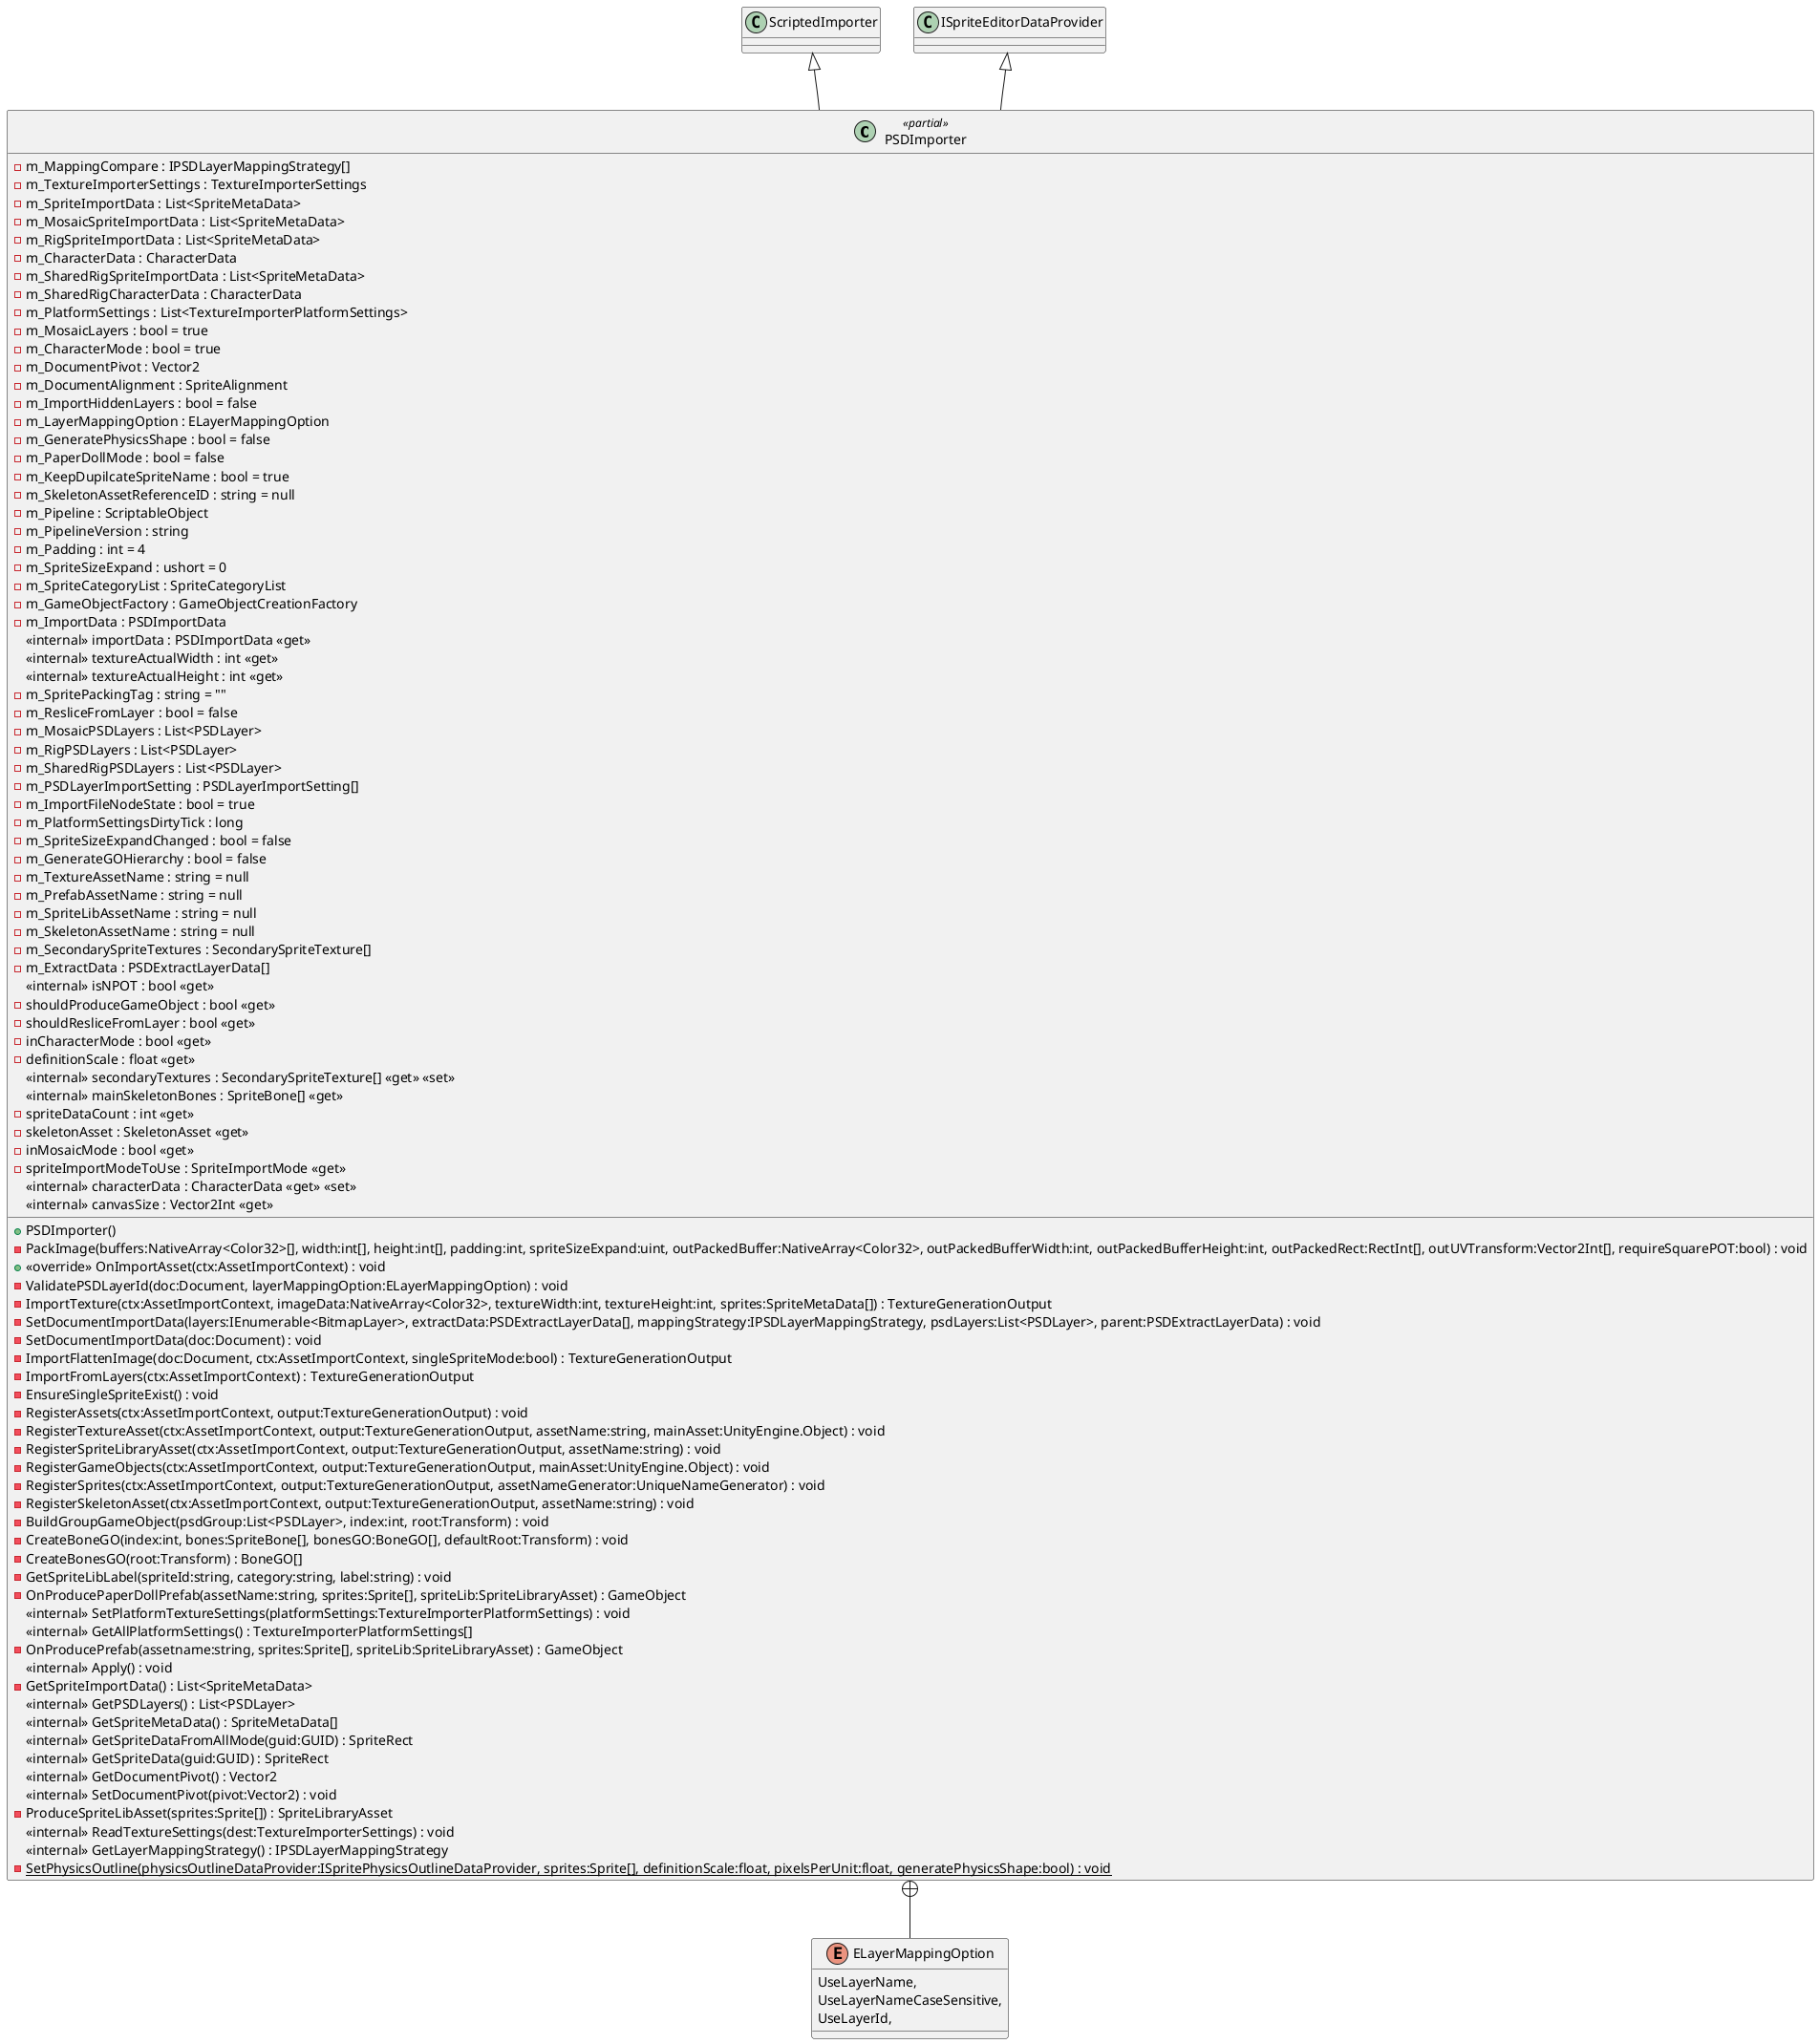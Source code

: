 @startuml
class PSDImporter <<partial>> {
    - m_MappingCompare : IPSDLayerMappingStrategy[]
    - m_TextureImporterSettings : TextureImporterSettings
    - m_SpriteImportData : List<SpriteMetaData>
    - m_MosaicSpriteImportData : List<SpriteMetaData>
    - m_RigSpriteImportData : List<SpriteMetaData>
    - m_CharacterData : CharacterData
    - m_SharedRigSpriteImportData : List<SpriteMetaData>
    - m_SharedRigCharacterData : CharacterData
    - m_PlatformSettings : List<TextureImporterPlatformSettings>
    - m_MosaicLayers : bool = true
    - m_CharacterMode : bool = true
    - m_DocumentPivot : Vector2
    - m_DocumentAlignment : SpriteAlignment
    - m_ImportHiddenLayers : bool = false
    - m_LayerMappingOption : ELayerMappingOption
    - m_GeneratePhysicsShape : bool = false
    - m_PaperDollMode : bool = false
    - m_KeepDupilcateSpriteName : bool = true
    - m_SkeletonAssetReferenceID : string = null
    - m_Pipeline : ScriptableObject
    - m_PipelineVersion : string
    - m_Padding : int = 4
    - m_SpriteSizeExpand : ushort = 0
    - m_SpriteCategoryList : SpriteCategoryList
    - m_GameObjectFactory : GameObjectCreationFactory
    - m_ImportData : PSDImportData
    <<internal>> importData : PSDImportData <<get>>
    <<internal>> textureActualWidth : int <<get>>
    <<internal>> textureActualHeight : int <<get>>
    - m_SpritePackingTag : string = ""
    - m_ResliceFromLayer : bool = false
    - m_MosaicPSDLayers : List<PSDLayer>
    - m_RigPSDLayers : List<PSDLayer>
    - m_SharedRigPSDLayers : List<PSDLayer>
    - m_PSDLayerImportSetting : PSDLayerImportSetting[]
    - m_ImportFileNodeState : bool = true
    - m_PlatformSettingsDirtyTick : long
    - m_SpriteSizeExpandChanged : bool = false
    - m_GenerateGOHierarchy : bool = false
    - m_TextureAssetName : string = null
    - m_PrefabAssetName : string = null
    - m_SpriteLibAssetName : string = null
    - m_SkeletonAssetName : string = null
    - m_SecondarySpriteTextures : SecondarySpriteTexture[]
    - m_ExtractData : PSDExtractLayerData[]
    <<internal>> isNPOT : bool <<get>>
    - shouldProduceGameObject : bool <<get>>
    - shouldResliceFromLayer : bool <<get>>
    - inCharacterMode : bool <<get>>
    - definitionScale : float <<get>>
    <<internal>> secondaryTextures : SecondarySpriteTexture[] <<get>> <<set>>
    <<internal>> mainSkeletonBones : SpriteBone[] <<get>>
    + PSDImporter()
    - PackImage(buffers:NativeArray<Color32>[], width:int[], height:int[], padding:int, spriteSizeExpand:uint, outPackedBuffer:NativeArray<Color32>, outPackedBufferWidth:int, outPackedBufferHeight:int, outPackedRect:RectInt[], outUVTransform:Vector2Int[], requireSquarePOT:bool) : void
    + <<override>> OnImportAsset(ctx:AssetImportContext) : void
    - ValidatePSDLayerId(doc:Document, layerMappingOption:ELayerMappingOption) : void
    - ImportTexture(ctx:AssetImportContext, imageData:NativeArray<Color32>, textureWidth:int, textureHeight:int, sprites:SpriteMetaData[]) : TextureGenerationOutput
    - SetDocumentImportData(layers:IEnumerable<BitmapLayer>, extractData:PSDExtractLayerData[], mappingStrategy:IPSDLayerMappingStrategy, psdLayers:List<PSDLayer>, parent:PSDExtractLayerData) : void
    - SetDocumentImportData(doc:Document) : void
    - ImportFlattenImage(doc:Document, ctx:AssetImportContext, singleSpriteMode:bool) : TextureGenerationOutput
    - ImportFromLayers(ctx:AssetImportContext) : TextureGenerationOutput
    - EnsureSingleSpriteExist() : void
    - RegisterAssets(ctx:AssetImportContext, output:TextureGenerationOutput) : void
    - RegisterTextureAsset(ctx:AssetImportContext, output:TextureGenerationOutput, assetName:string, mainAsset:UnityEngine.Object) : void
    - RegisterSpriteLibraryAsset(ctx:AssetImportContext, output:TextureGenerationOutput, assetName:string) : void
    - RegisterGameObjects(ctx:AssetImportContext, output:TextureGenerationOutput, mainAsset:UnityEngine.Object) : void
    - RegisterSprites(ctx:AssetImportContext, output:TextureGenerationOutput, assetNameGenerator:UniqueNameGenerator) : void
    - RegisterSkeletonAsset(ctx:AssetImportContext, output:TextureGenerationOutput, assetName:string) : void
    - BuildGroupGameObject(psdGroup:List<PSDLayer>, index:int, root:Transform) : void
    - CreateBoneGO(index:int, bones:SpriteBone[], bonesGO:BoneGO[], defaultRoot:Transform) : void
    - CreateBonesGO(root:Transform) : BoneGO[]
    - GetSpriteLibLabel(spriteId:string, category:string, label:string) : void
    - OnProducePaperDollPrefab(assetName:string, sprites:Sprite[], spriteLib:SpriteLibraryAsset) : GameObject
    <<internal>> SetPlatformTextureSettings(platformSettings:TextureImporterPlatformSettings) : void
    <<internal>> GetAllPlatformSettings() : TextureImporterPlatformSettings[]
    - OnProducePrefab(assetname:string, sprites:Sprite[], spriteLib:SpriteLibraryAsset) : GameObject
    - spriteDataCount : int <<get>>
    <<internal>> Apply() : void
    - GetSpriteImportData() : List<SpriteMetaData>
    - skeletonAsset : SkeletonAsset <<get>>
    <<internal>> GetPSDLayers() : List<PSDLayer>
    <<internal>> GetSpriteMetaData() : SpriteMetaData[]
    <<internal>> GetSpriteDataFromAllMode(guid:GUID) : SpriteRect
    <<internal>> GetSpriteData(guid:GUID) : SpriteRect
    <<internal>> GetDocumentPivot() : Vector2
    <<internal>> SetDocumentPivot(pivot:Vector2) : void
    - inMosaicMode : bool <<get>>
    - spriteImportModeToUse : SpriteImportMode <<get>>
    <<internal>> characterData : CharacterData <<get>> <<set>>
    <<internal>> canvasSize : Vector2Int <<get>>
    - ProduceSpriteLibAsset(sprites:Sprite[]) : SpriteLibraryAsset
    <<internal>> ReadTextureSettings(dest:TextureImporterSettings) : void
    <<internal>> GetLayerMappingStrategy() : IPSDLayerMappingStrategy
    {static} - SetPhysicsOutline(physicsOutlineDataProvider:ISpritePhysicsOutlineDataProvider, sprites:Sprite[], definitionScale:float, pixelsPerUnit:float, generatePhysicsShape:bool) : void
}
enum ELayerMappingOption {
    UseLayerName,
    UseLayerNameCaseSensitive,
    UseLayerId,
}
ScriptedImporter <|-- PSDImporter
ISpriteEditorDataProvider <|-- PSDImporter
PSDImporter +-- ELayerMappingOption
@enduml
